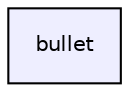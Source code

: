 digraph "bullet" {
  compound=true
  node [ fontsize="10", fontname="Helvetica"];
  edge [ labelfontsize="10", labelfontname="Helvetica"];
  dir_b382f1825f58e15f97ef4cbf36e64c4f [shape=box, label="bullet", style="filled", fillcolor="#eeeeff", pencolor="black", URL="dir_b382f1825f58e15f97ef4cbf36e64c4f.html"];
}
